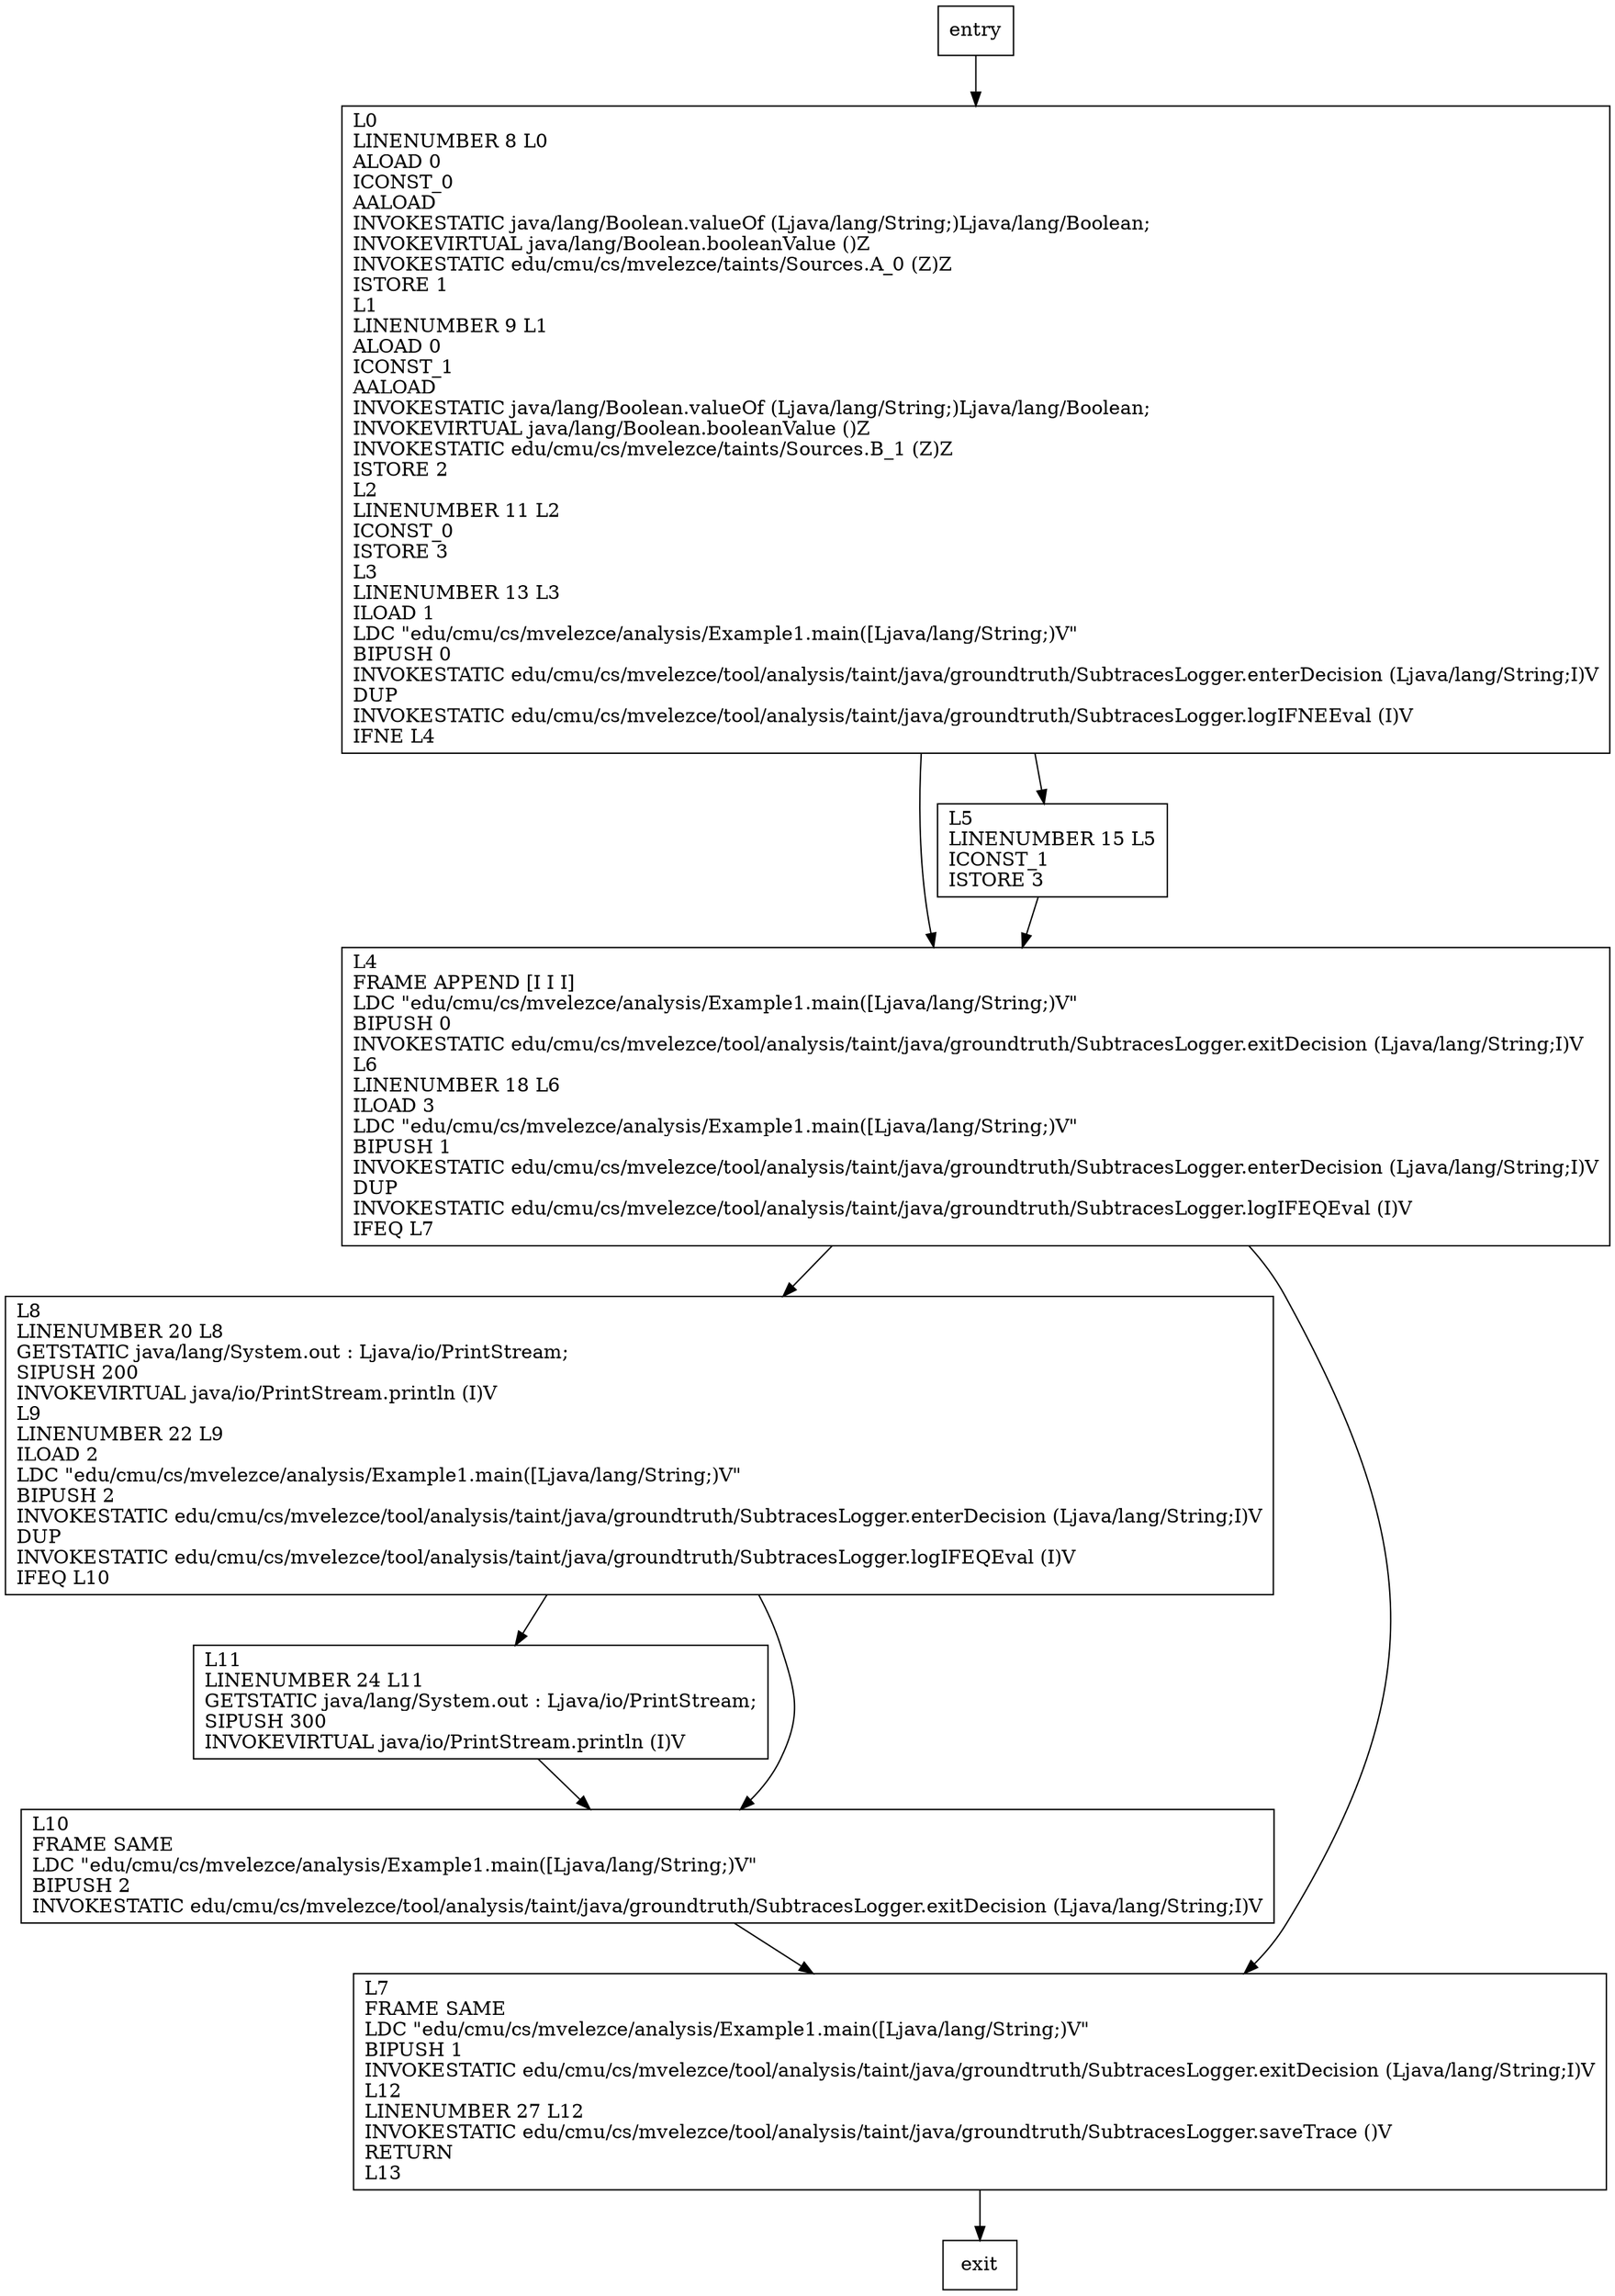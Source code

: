 digraph main {
node [shape=record];
123659247 [label="L0\lLINENUMBER 8 L0\lALOAD 0\lICONST_0\lAALOAD\lINVOKESTATIC java/lang/Boolean.valueOf (Ljava/lang/String;)Ljava/lang/Boolean;\lINVOKEVIRTUAL java/lang/Boolean.booleanValue ()Z\lINVOKESTATIC edu/cmu/cs/mvelezce/taints/Sources.A_0 (Z)Z\lISTORE 1\lL1\lLINENUMBER 9 L1\lALOAD 0\lICONST_1\lAALOAD\lINVOKESTATIC java/lang/Boolean.valueOf (Ljava/lang/String;)Ljava/lang/Boolean;\lINVOKEVIRTUAL java/lang/Boolean.booleanValue ()Z\lINVOKESTATIC edu/cmu/cs/mvelezce/taints/Sources.B_1 (Z)Z\lISTORE 2\lL2\lLINENUMBER 11 L2\lICONST_0\lISTORE 3\lL3\lLINENUMBER 13 L3\lILOAD 1\lLDC \"edu/cmu/cs/mvelezce/analysis/Example1.main([Ljava/lang/String;)V\"\lBIPUSH 0\lINVOKESTATIC edu/cmu/cs/mvelezce/tool/analysis/taint/java/groundtruth/SubtracesLogger.enterDecision (Ljava/lang/String;I)V\lDUP\lINVOKESTATIC edu/cmu/cs/mvelezce/tool/analysis/taint/java/groundtruth/SubtracesLogger.logIFNEEval (I)V\lIFNE L4\l"];
1625913564 [label="L8\lLINENUMBER 20 L8\lGETSTATIC java/lang/System.out : Ljava/io/PrintStream;\lSIPUSH 200\lINVOKEVIRTUAL java/io/PrintStream.println (I)V\lL9\lLINENUMBER 22 L9\lILOAD 2\lLDC \"edu/cmu/cs/mvelezce/analysis/Example1.main([Ljava/lang/String;)V\"\lBIPUSH 2\lINVOKESTATIC edu/cmu/cs/mvelezce/tool/analysis/taint/java/groundtruth/SubtracesLogger.enterDecision (Ljava/lang/String;I)V\lDUP\lINVOKESTATIC edu/cmu/cs/mvelezce/tool/analysis/taint/java/groundtruth/SubtracesLogger.logIFEQEval (I)V\lIFEQ L10\l"];
1713355052 [label="L4\lFRAME APPEND [I I I]\lLDC \"edu/cmu/cs/mvelezce/analysis/Example1.main([Ljava/lang/String;)V\"\lBIPUSH 0\lINVOKESTATIC edu/cmu/cs/mvelezce/tool/analysis/taint/java/groundtruth/SubtracesLogger.exitDecision (Ljava/lang/String;I)V\lL6\lLINENUMBER 18 L6\lILOAD 3\lLDC \"edu/cmu/cs/mvelezce/analysis/Example1.main([Ljava/lang/String;)V\"\lBIPUSH 1\lINVOKESTATIC edu/cmu/cs/mvelezce/tool/analysis/taint/java/groundtruth/SubtracesLogger.enterDecision (Ljava/lang/String;I)V\lDUP\lINVOKESTATIC edu/cmu/cs/mvelezce/tool/analysis/taint/java/groundtruth/SubtracesLogger.logIFEQEval (I)V\lIFEQ L7\l"];
747184469 [label="L11\lLINENUMBER 24 L11\lGETSTATIC java/lang/System.out : Ljava/io/PrintStream;\lSIPUSH 300\lINVOKEVIRTUAL java/io/PrintStream.println (I)V\l"];
282640053 [label="L7\lFRAME SAME\lLDC \"edu/cmu/cs/mvelezce/analysis/Example1.main([Ljava/lang/String;)V\"\lBIPUSH 1\lINVOKESTATIC edu/cmu/cs/mvelezce/tool/analysis/taint/java/groundtruth/SubtracesLogger.exitDecision (Ljava/lang/String;I)V\lL12\lLINENUMBER 27 L12\lINVOKESTATIC edu/cmu/cs/mvelezce/tool/analysis/taint/java/groundtruth/SubtracesLogger.saveTrace ()V\lRETURN\lL13\l"];
210069449 [label="L5\lLINENUMBER 15 L5\lICONST_1\lISTORE 3\l"];
927217736 [label="L10\lFRAME SAME\lLDC \"edu/cmu/cs/mvelezce/analysis/Example1.main([Ljava/lang/String;)V\"\lBIPUSH 2\lINVOKESTATIC edu/cmu/cs/mvelezce/tool/analysis/taint/java/groundtruth/SubtracesLogger.exitDecision (Ljava/lang/String;I)V\l"];
entry;
exit;
123659247 -> 1713355052;
123659247 -> 210069449;
entry -> 123659247;
1625913564 -> 747184469;
1625913564 -> 927217736;
1713355052 -> 1625913564;
1713355052 -> 282640053;
747184469 -> 927217736;
282640053 -> exit;
210069449 -> 1713355052;
927217736 -> 282640053;
}
